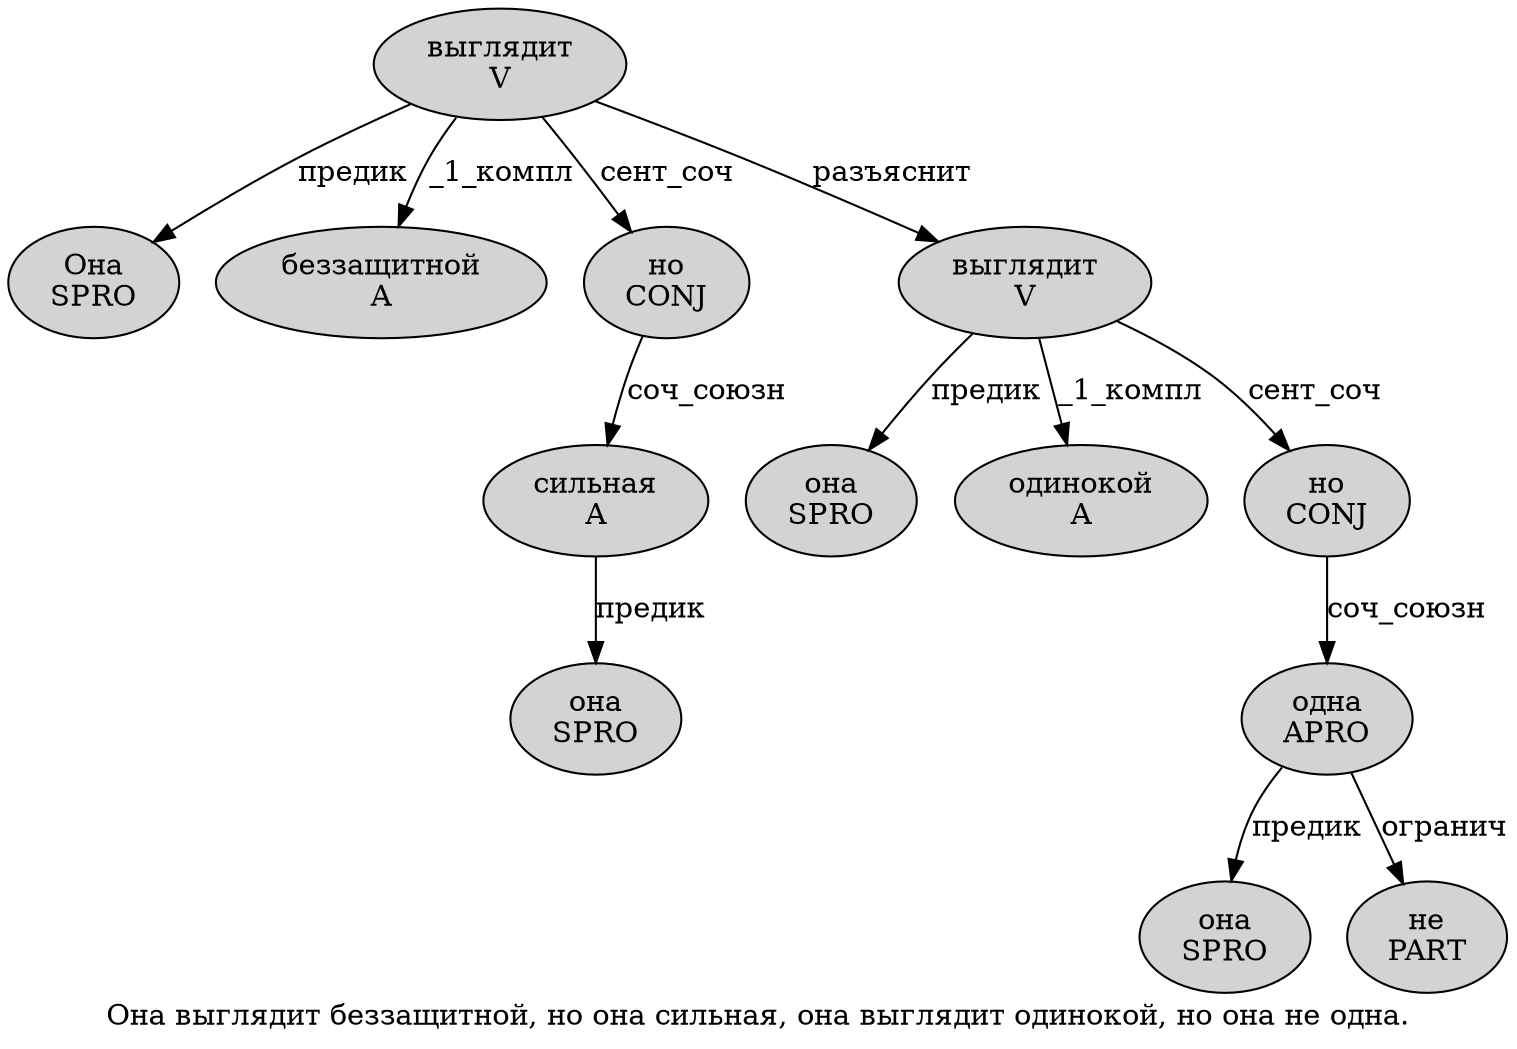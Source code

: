 digraph SENTENCE_1285 {
	graph [label="Она выглядит беззащитной, но она сильная, она выглядит одинокой, но она не одна."]
	node [style=filled]
		0 [label="Она
SPRO" color="" fillcolor=lightgray penwidth=1 shape=ellipse]
		1 [label="выглядит
V" color="" fillcolor=lightgray penwidth=1 shape=ellipse]
		2 [label="беззащитной
A" color="" fillcolor=lightgray penwidth=1 shape=ellipse]
		4 [label="но
CONJ" color="" fillcolor=lightgray penwidth=1 shape=ellipse]
		5 [label="она
SPRO" color="" fillcolor=lightgray penwidth=1 shape=ellipse]
		6 [label="сильная
A" color="" fillcolor=lightgray penwidth=1 shape=ellipse]
		8 [label="она
SPRO" color="" fillcolor=lightgray penwidth=1 shape=ellipse]
		9 [label="выглядит
V" color="" fillcolor=lightgray penwidth=1 shape=ellipse]
		10 [label="одинокой
A" color="" fillcolor=lightgray penwidth=1 shape=ellipse]
		12 [label="но
CONJ" color="" fillcolor=lightgray penwidth=1 shape=ellipse]
		13 [label="она
SPRO" color="" fillcolor=lightgray penwidth=1 shape=ellipse]
		14 [label="не
PART" color="" fillcolor=lightgray penwidth=1 shape=ellipse]
		15 [label="одна
APRO" color="" fillcolor=lightgray penwidth=1 shape=ellipse]
			9 -> 8 [label="предик"]
			9 -> 10 [label="_1_компл"]
			9 -> 12 [label="сент_соч"]
			15 -> 13 [label="предик"]
			15 -> 14 [label="огранич"]
			12 -> 15 [label="соч_союзн"]
			6 -> 5 [label="предик"]
			1 -> 0 [label="предик"]
			1 -> 2 [label="_1_компл"]
			1 -> 4 [label="сент_соч"]
			1 -> 9 [label="разъяснит"]
			4 -> 6 [label="соч_союзн"]
}